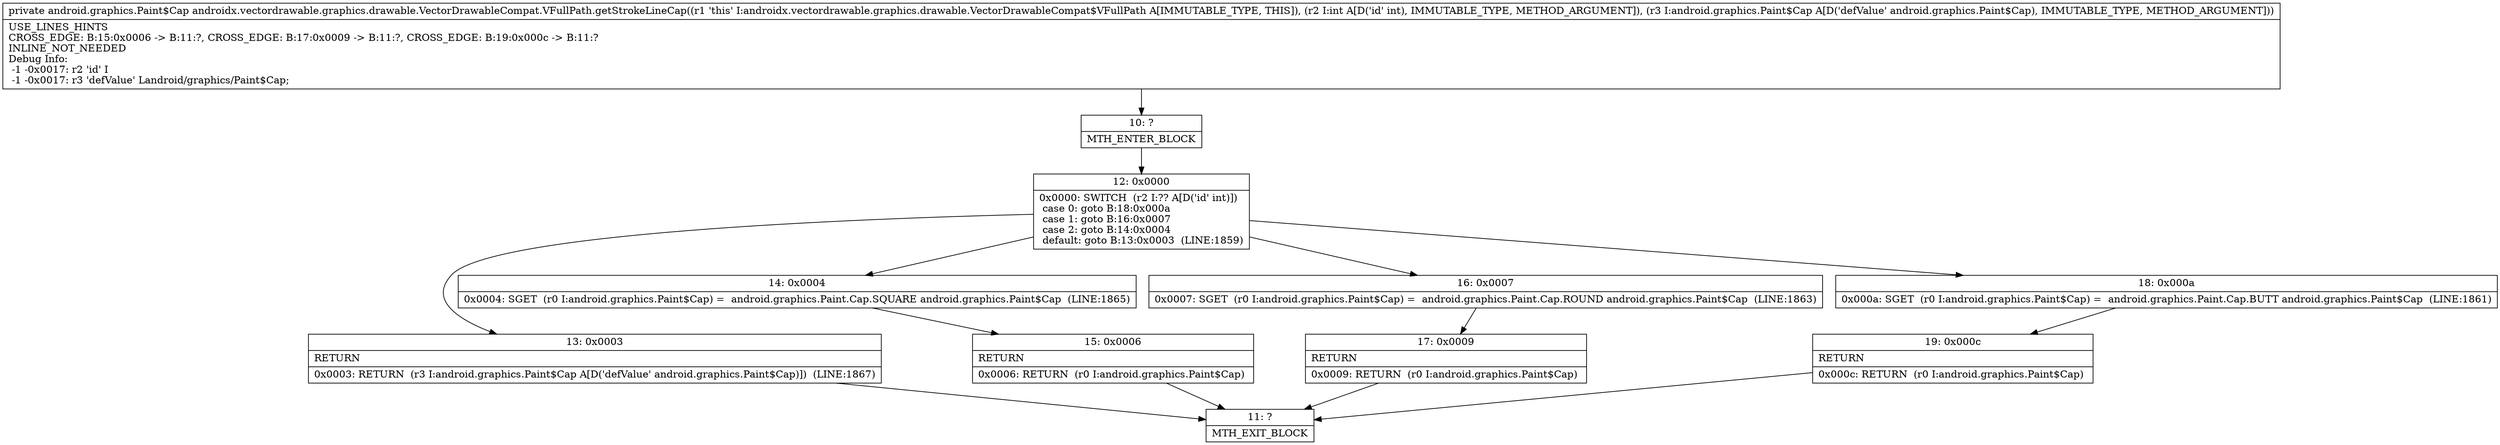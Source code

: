 digraph "CFG forandroidx.vectordrawable.graphics.drawable.VectorDrawableCompat.VFullPath.getStrokeLineCap(ILandroid\/graphics\/Paint$Cap;)Landroid\/graphics\/Paint$Cap;" {
Node_10 [shape=record,label="{10\:\ ?|MTH_ENTER_BLOCK\l}"];
Node_12 [shape=record,label="{12\:\ 0x0000|0x0000: SWITCH  (r2 I:?? A[D('id' int)])\l case 0: goto B:18:0x000a\l case 1: goto B:16:0x0007\l case 2: goto B:14:0x0004\l default: goto B:13:0x0003  (LINE:1859)\l}"];
Node_13 [shape=record,label="{13\:\ 0x0003|RETURN\l|0x0003: RETURN  (r3 I:android.graphics.Paint$Cap A[D('defValue' android.graphics.Paint$Cap)])  (LINE:1867)\l}"];
Node_11 [shape=record,label="{11\:\ ?|MTH_EXIT_BLOCK\l}"];
Node_14 [shape=record,label="{14\:\ 0x0004|0x0004: SGET  (r0 I:android.graphics.Paint$Cap) =  android.graphics.Paint.Cap.SQUARE android.graphics.Paint$Cap  (LINE:1865)\l}"];
Node_15 [shape=record,label="{15\:\ 0x0006|RETURN\l|0x0006: RETURN  (r0 I:android.graphics.Paint$Cap) \l}"];
Node_16 [shape=record,label="{16\:\ 0x0007|0x0007: SGET  (r0 I:android.graphics.Paint$Cap) =  android.graphics.Paint.Cap.ROUND android.graphics.Paint$Cap  (LINE:1863)\l}"];
Node_17 [shape=record,label="{17\:\ 0x0009|RETURN\l|0x0009: RETURN  (r0 I:android.graphics.Paint$Cap) \l}"];
Node_18 [shape=record,label="{18\:\ 0x000a|0x000a: SGET  (r0 I:android.graphics.Paint$Cap) =  android.graphics.Paint.Cap.BUTT android.graphics.Paint$Cap  (LINE:1861)\l}"];
Node_19 [shape=record,label="{19\:\ 0x000c|RETURN\l|0x000c: RETURN  (r0 I:android.graphics.Paint$Cap) \l}"];
MethodNode[shape=record,label="{private android.graphics.Paint$Cap androidx.vectordrawable.graphics.drawable.VectorDrawableCompat.VFullPath.getStrokeLineCap((r1 'this' I:androidx.vectordrawable.graphics.drawable.VectorDrawableCompat$VFullPath A[IMMUTABLE_TYPE, THIS]), (r2 I:int A[D('id' int), IMMUTABLE_TYPE, METHOD_ARGUMENT]), (r3 I:android.graphics.Paint$Cap A[D('defValue' android.graphics.Paint$Cap), IMMUTABLE_TYPE, METHOD_ARGUMENT]))  | USE_LINES_HINTS\lCROSS_EDGE: B:15:0x0006 \-\> B:11:?, CROSS_EDGE: B:17:0x0009 \-\> B:11:?, CROSS_EDGE: B:19:0x000c \-\> B:11:?\lINLINE_NOT_NEEDED\lDebug Info:\l  \-1 \-0x0017: r2 'id' I\l  \-1 \-0x0017: r3 'defValue' Landroid\/graphics\/Paint$Cap;\l}"];
MethodNode -> Node_10;Node_10 -> Node_12;
Node_12 -> Node_13;
Node_12 -> Node_14;
Node_12 -> Node_16;
Node_12 -> Node_18;
Node_13 -> Node_11;
Node_14 -> Node_15;
Node_15 -> Node_11;
Node_16 -> Node_17;
Node_17 -> Node_11;
Node_18 -> Node_19;
Node_19 -> Node_11;
}

